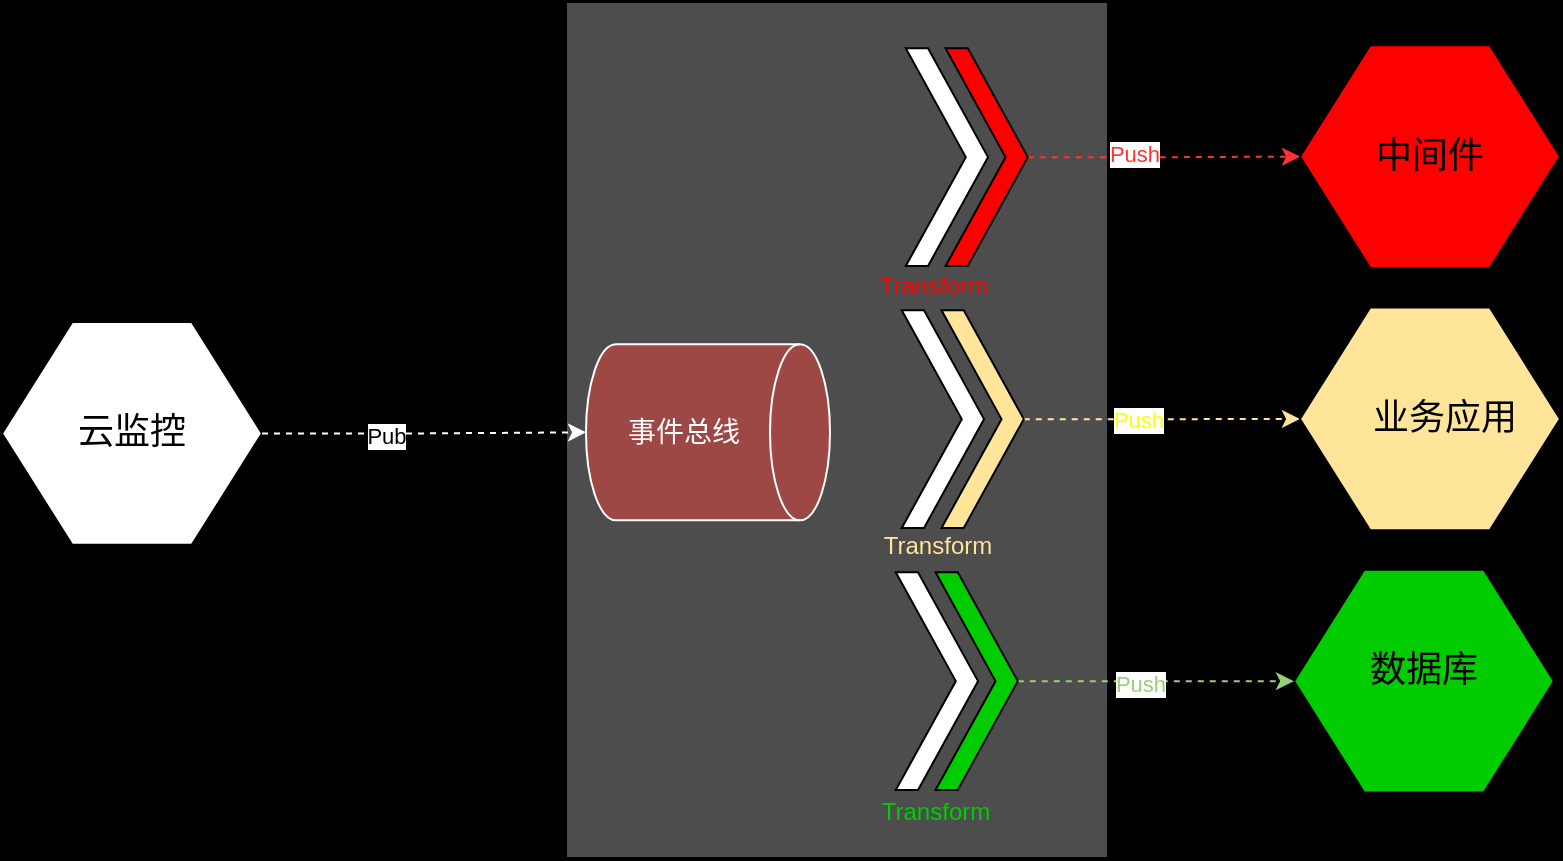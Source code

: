 <mxfile version="24.7.7">
  <diagram name="第 1 页" id="2kuI5vqeoujSwtPeEiwz">
    <mxGraphModel dx="1024" dy="530" grid="0" gridSize="10" guides="1" tooltips="1" connect="1" arrows="1" fold="1" page="1" pageScale="1" pageWidth="827" pageHeight="1169" background="#000000" math="0" shadow="0">
      <root>
        <mxCell id="0" />
        <mxCell id="1" parent="0" />
        <mxCell id="m9w0L7mDfg-Hy0Zf4kCx-15" value="" style="rounded=0;whiteSpace=wrap;html=1;fillColor=#4D4D4D;" vertex="1" parent="1">
          <mxGeometry x="283" y="156" width="271" height="428" as="geometry" />
        </mxCell>
        <mxCell id="egfz6zBa7lYmq5XDyndJ-12" value="" style="verticalLabelPosition=bottom;verticalAlign=top;html=1;shape=hexagon;perimeter=hexagonPerimeter2;arcSize=6;size=0.27;" parent="1" vertex="1">
          <mxGeometry x="1" y="316" width="130" height="111.43" as="geometry" />
        </mxCell>
        <mxCell id="egfz6zBa7lYmq5XDyndJ-15" value="&lt;font style=&quot;font-size: 18px;&quot;&gt;云监控&lt;/font&gt;" style="text;html=1;align=center;verticalAlign=middle;whiteSpace=wrap;rounded=0;" parent="1" vertex="1">
          <mxGeometry x="36" y="356.45" width="60" height="30" as="geometry" />
        </mxCell>
        <mxCell id="egfz6zBa7lYmq5XDyndJ-17" value="" style="verticalLabelPosition=bottom;verticalAlign=top;html=1;shape=hexagon;perimeter=hexagonPerimeter2;arcSize=6;size=0.27;fillColor=#FF0000;" parent="1" vertex="1">
          <mxGeometry x="650" y="177.57" width="130" height="111.43" as="geometry" />
        </mxCell>
        <mxCell id="egfz6zBa7lYmq5XDyndJ-18" value="&lt;font style=&quot;font-size: 18px;&quot;&gt;中间件&lt;/font&gt;" style="text;html=1;align=center;verticalAlign=middle;whiteSpace=wrap;rounded=0;" parent="1" vertex="1">
          <mxGeometry x="685" y="218.28" width="60" height="30" as="geometry" />
        </mxCell>
        <mxCell id="egfz6zBa7lYmq5XDyndJ-19" value="" style="verticalLabelPosition=bottom;verticalAlign=top;html=1;shape=hexagon;perimeter=hexagonPerimeter2;arcSize=6;size=0.27;fillColor=#00CC00;" parent="1" vertex="1">
          <mxGeometry x="647" y="439.85" width="130" height="111.43" as="geometry" />
        </mxCell>
        <mxCell id="egfz6zBa7lYmq5XDyndJ-20" value="&lt;font style=&quot;font-size: 18px;&quot;&gt;数据库&lt;/font&gt;" style="text;html=1;align=center;verticalAlign=middle;whiteSpace=wrap;rounded=0;" parent="1" vertex="1">
          <mxGeometry x="682" y="474.85" width="60" height="30" as="geometry" />
        </mxCell>
        <mxCell id="m9w0L7mDfg-Hy0Zf4kCx-1" value="" style="html=1;shadow=0;dashed=0;align=center;verticalAlign=middle;shape=mxgraph.arrows2.arrow;dy=0;dx=30;notch=30;direction=north;rotation=90;fillColor=#FFFFFF;strokeColor=#000000;flipV=0;flipH=1;" vertex="1" parent="1">
          <mxGeometry x="419.005" y="213.005" width="108.89" height="41.12" as="geometry" />
        </mxCell>
        <mxCell id="m9w0L7mDfg-Hy0Zf4kCx-16" style="edgeStyle=orthogonalEdgeStyle;rounded=0;orthogonalLoop=1;jettySize=auto;html=1;exitX=1;exitY=0.5;exitDx=0;exitDy=0;exitPerimeter=0;entryX=0;entryY=0.5;entryDx=0;entryDy=0;strokeColor=#FF3333;dashed=1;" edge="1" parent="1" source="m9w0L7mDfg-Hy0Zf4kCx-2" target="egfz6zBa7lYmq5XDyndJ-17">
          <mxGeometry relative="1" as="geometry" />
        </mxCell>
        <mxCell id="m9w0L7mDfg-Hy0Zf4kCx-17" value="&lt;font color=&quot;#ff3333&quot;&gt;Push&lt;/font&gt;" style="edgeLabel;html=1;align=center;verticalAlign=middle;resizable=0;points=[];" vertex="1" connectable="0" parent="m9w0L7mDfg-Hy0Zf4kCx-16">
          <mxGeometry x="-0.221" y="2" relative="1" as="geometry">
            <mxPoint as="offset" />
          </mxGeometry>
        </mxCell>
        <mxCell id="m9w0L7mDfg-Hy0Zf4kCx-2" value="" style="html=1;shadow=0;dashed=0;align=center;verticalAlign=middle;shape=mxgraph.arrows2.arrow;dy=0;dx=30;notch=30;direction=north;rotation=90;fillColor=#FF0000;strokeColor=#000000;flipV=0;flipH=1;" vertex="1" parent="1">
          <mxGeometry x="438.885" y="213.005" width="108.89" height="41.12" as="geometry" />
        </mxCell>
        <mxCell id="m9w0L7mDfg-Hy0Zf4kCx-3" value="" style="html=1;shadow=0;dashed=0;align=center;verticalAlign=middle;shape=mxgraph.arrows2.arrow;dy=0;dx=30;notch=30;direction=north;rotation=90;fillColor=#FFFFFF;strokeColor=#000000;flipV=0;flipH=1;" vertex="1" parent="1">
          <mxGeometry x="416.995" y="344.005" width="108.89" height="41.12" as="geometry" />
        </mxCell>
        <mxCell id="m9w0L7mDfg-Hy0Zf4kCx-18" style="edgeStyle=orthogonalEdgeStyle;rounded=0;orthogonalLoop=1;jettySize=auto;html=1;exitX=1;exitY=0.5;exitDx=0;exitDy=0;exitPerimeter=0;entryX=0;entryY=0.5;entryDx=0;entryDy=0;dashed=1;strokeColor=#FFE599;" edge="1" parent="1" source="m9w0L7mDfg-Hy0Zf4kCx-4" target="m9w0L7mDfg-Hy0Zf4kCx-13">
          <mxGeometry relative="1" as="geometry" />
        </mxCell>
        <mxCell id="m9w0L7mDfg-Hy0Zf4kCx-19" value="&lt;font color=&quot;#ffff00&quot;&gt;Push&lt;/font&gt;" style="edgeLabel;html=1;align=center;verticalAlign=middle;resizable=0;points=[];" vertex="1" connectable="0" parent="m9w0L7mDfg-Hy0Zf4kCx-18">
          <mxGeometry x="-0.217" relative="1" as="geometry">
            <mxPoint x="3" as="offset" />
          </mxGeometry>
        </mxCell>
        <mxCell id="m9w0L7mDfg-Hy0Zf4kCx-4" value="" style="html=1;shadow=0;dashed=0;align=center;verticalAlign=middle;shape=mxgraph.arrows2.arrow;dy=0;dx=30;notch=30;direction=north;rotation=90;fillColor=#FFE599;strokeColor=#000000;flipV=0;flipH=1;" vertex="1" parent="1">
          <mxGeometry x="436.875" y="344.005" width="108.89" height="41.12" as="geometry" />
        </mxCell>
        <mxCell id="m9w0L7mDfg-Hy0Zf4kCx-5" value="" style="html=1;shadow=0;dashed=0;align=center;verticalAlign=middle;shape=mxgraph.arrows2.arrow;dy=0;dx=30;notch=30;direction=north;rotation=90;fillColor=#FFFFFF;strokeColor=#000000;flipV=0;flipH=1;" vertex="1" parent="1">
          <mxGeometry x="414.005" y="475.005" width="108.89" height="41.12" as="geometry" />
        </mxCell>
        <mxCell id="m9w0L7mDfg-Hy0Zf4kCx-21" style="edgeStyle=orthogonalEdgeStyle;rounded=0;orthogonalLoop=1;jettySize=auto;html=1;exitX=1;exitY=0.5;exitDx=0;exitDy=0;exitPerimeter=0;entryX=0;entryY=0.5;entryDx=0;entryDy=0;strokeColor=#97D077;dashed=1;" edge="1" parent="1" source="m9w0L7mDfg-Hy0Zf4kCx-6" target="egfz6zBa7lYmq5XDyndJ-19">
          <mxGeometry relative="1" as="geometry" />
        </mxCell>
        <mxCell id="m9w0L7mDfg-Hy0Zf4kCx-22" value="&lt;font color=&quot;#97d077&quot;&gt;Push&lt;/font&gt;" style="edgeLabel;html=1;align=center;verticalAlign=middle;resizable=0;points=[];" vertex="1" connectable="0" parent="m9w0L7mDfg-Hy0Zf4kCx-21">
          <mxGeometry x="-0.231" y="-1" relative="1" as="geometry">
            <mxPoint x="8" as="offset" />
          </mxGeometry>
        </mxCell>
        <mxCell id="m9w0L7mDfg-Hy0Zf4kCx-6" value="" style="html=1;shadow=0;dashed=0;align=center;verticalAlign=middle;shape=mxgraph.arrows2.arrow;dy=0;dx=30;notch=30;direction=north;rotation=90;fillColor=#00CC00;strokeColor=#000000;flipV=0;flipH=1;" vertex="1" parent="1">
          <mxGeometry x="433.885" y="475.005" width="108.89" height="41.12" as="geometry" />
        </mxCell>
        <mxCell id="m9w0L7mDfg-Hy0Zf4kCx-8" value="&lt;font color=&quot;#ff0000&quot;&gt;Transform&lt;/font&gt;" style="text;html=1;align=center;verticalAlign=middle;whiteSpace=wrap;rounded=0;" vertex="1" parent="1">
          <mxGeometry x="436.88" y="283" width="60" height="30" as="geometry" />
        </mxCell>
        <mxCell id="m9w0L7mDfg-Hy0Zf4kCx-9" value="&lt;font color=&quot;#ffe599&quot;&gt;Transform&lt;/font&gt;" style="text;html=1;align=center;verticalAlign=middle;whiteSpace=wrap;rounded=0;" vertex="1" parent="1">
          <mxGeometry x="438.88" y="413" width="60" height="30" as="geometry" />
        </mxCell>
        <mxCell id="m9w0L7mDfg-Hy0Zf4kCx-10" value="&lt;font color=&quot;#00cc00&quot;&gt;Transform&lt;/font&gt;" style="text;html=1;align=center;verticalAlign=middle;whiteSpace=wrap;rounded=0;" vertex="1" parent="1">
          <mxGeometry x="438.45" y="546" width="60" height="30" as="geometry" />
        </mxCell>
        <mxCell id="m9w0L7mDfg-Hy0Zf4kCx-11" value="&lt;font style=&quot;font-size: 14px;&quot; color=&quot;#ffffff&quot;&gt;事件总线&lt;/font&gt;" style="shape=cylinder3;whiteSpace=wrap;html=1;boundedLbl=1;backgroundOutline=1;size=15;direction=south;fillColor=#9E4846;strokeColor=#FFFFFF;" vertex="1" parent="1">
          <mxGeometry x="293" y="327.17" width="122" height="88" as="geometry" />
        </mxCell>
        <mxCell id="m9w0L7mDfg-Hy0Zf4kCx-13" value="" style="verticalLabelPosition=bottom;verticalAlign=top;html=1;shape=hexagon;perimeter=hexagonPerimeter2;arcSize=6;size=0.27;fillColor=#FFE599;" vertex="1" parent="1">
          <mxGeometry x="650" y="308.74" width="130" height="111.43" as="geometry" />
        </mxCell>
        <mxCell id="m9w0L7mDfg-Hy0Zf4kCx-14" value="&lt;font style=&quot;font-size: 18px;&quot;&gt;业务应用&lt;/font&gt;" style="text;html=1;align=center;verticalAlign=middle;whiteSpace=wrap;rounded=0;" vertex="1" parent="1">
          <mxGeometry x="685" y="349.45" width="75" height="30" as="geometry" />
        </mxCell>
        <mxCell id="m9w0L7mDfg-Hy0Zf4kCx-23" style="edgeStyle=orthogonalEdgeStyle;rounded=0;orthogonalLoop=1;jettySize=auto;html=1;exitX=1;exitY=0.5;exitDx=0;exitDy=0;entryX=0.5;entryY=1;entryDx=0;entryDy=0;entryPerimeter=0;dashed=1;strokeColor=#FFFFFF;" edge="1" parent="1" source="egfz6zBa7lYmq5XDyndJ-12" target="m9w0L7mDfg-Hy0Zf4kCx-11">
          <mxGeometry relative="1" as="geometry" />
        </mxCell>
        <mxCell id="m9w0L7mDfg-Hy0Zf4kCx-24" value="Pub" style="edgeLabel;html=1;align=center;verticalAlign=middle;resizable=0;points=[];" vertex="1" connectable="0" parent="m9w0L7mDfg-Hy0Zf4kCx-23">
          <mxGeometry x="-0.237" y="-1" relative="1" as="geometry">
            <mxPoint as="offset" />
          </mxGeometry>
        </mxCell>
      </root>
    </mxGraphModel>
  </diagram>
</mxfile>
